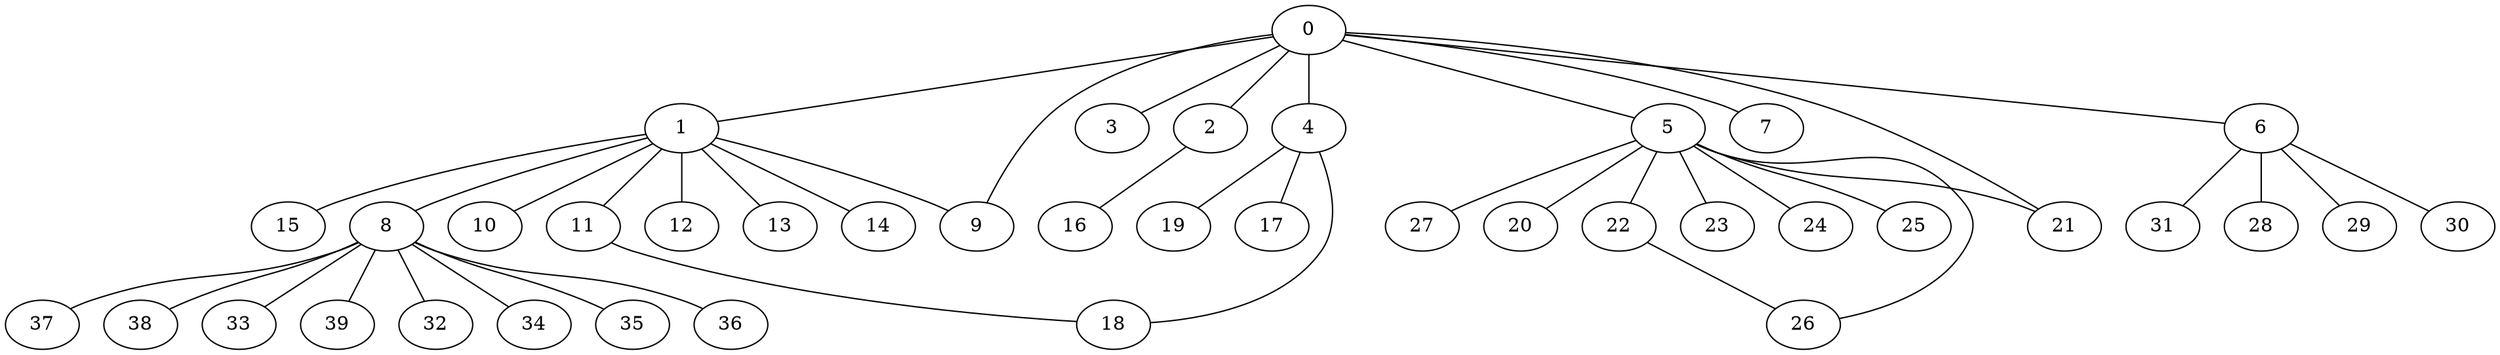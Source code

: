 
graph graphname {
    0 -- 1
0 -- 2
0 -- 3
0 -- 4
0 -- 5
0 -- 6
0 -- 7
0 -- 9
0 -- 21
1 -- 8
1 -- 9
1 -- 10
1 -- 11
1 -- 12
1 -- 13
1 -- 14
1 -- 15
2 -- 16
4 -- 17
4 -- 18
4 -- 19
5 -- 20
5 -- 21
5 -- 22
5 -- 23
5 -- 24
5 -- 25
5 -- 26
5 -- 27
6 -- 28
6 -- 29
6 -- 30
6 -- 31
8 -- 32
8 -- 34
8 -- 35
8 -- 36
8 -- 37
8 -- 38
8 -- 33
8 -- 39
11 -- 18
22 -- 26

}
